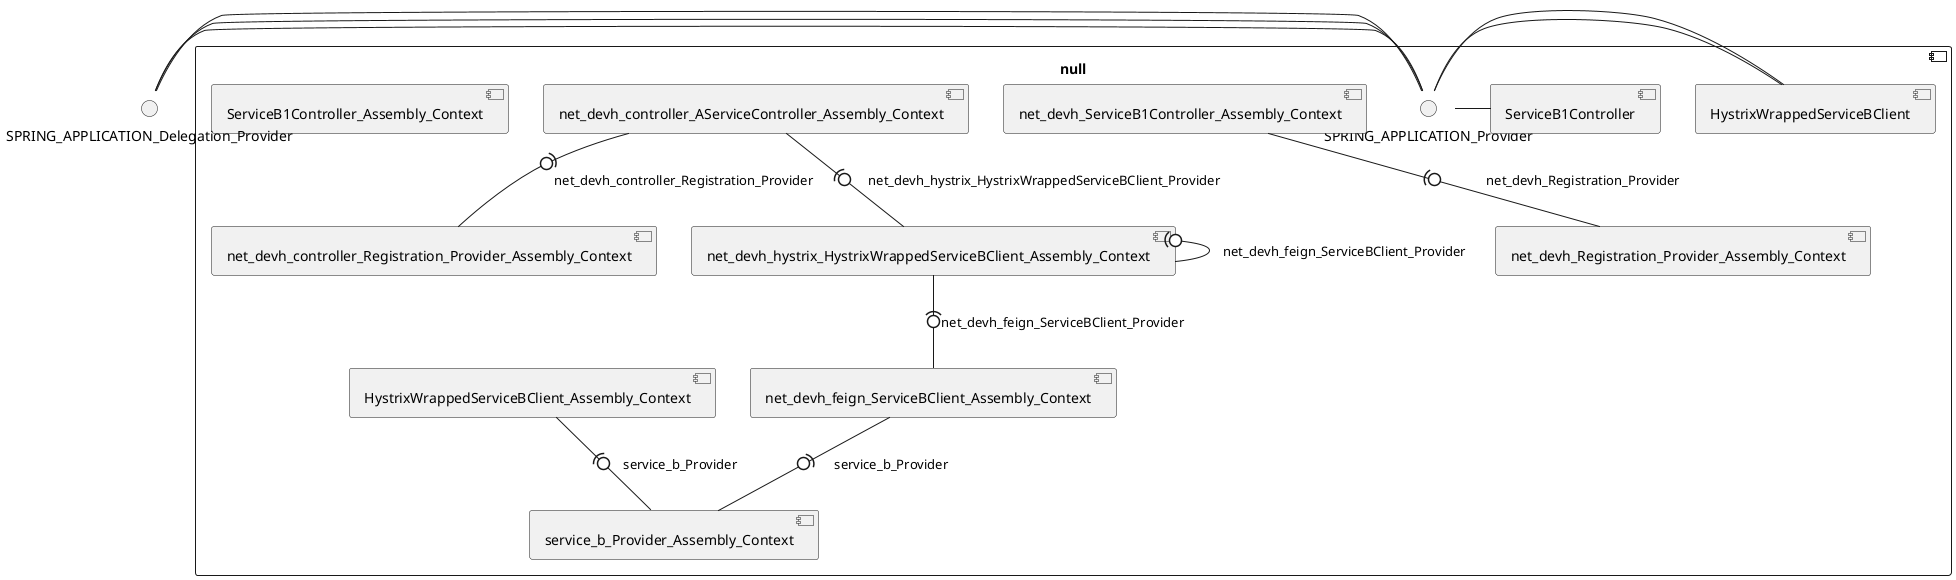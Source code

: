 @startuml
skinparam fixCircleLabelOverlapping true
() SPRING_APPLICATION_Delegation_Provider
component null {
SPRING_APPLICATION_Delegation_Provider - SPRING_APPLICATION_Provider
SPRING_APPLICATION_Provider - [HystrixWrappedServiceBClient]
SPRING_APPLICATION_Delegation_Provider - SPRING_APPLICATION_Provider
SPRING_APPLICATION_Provider - [HystrixWrappedServiceBClient]
SPRING_APPLICATION_Delegation_Provider - SPRING_APPLICATION_Provider
SPRING_APPLICATION_Provider - [ServiceB1Controller]
[net_devh_ServiceB1Controller_Assembly_Context] -(0- [net_devh_Registration_Provider_Assembly_Context] : net_devh_Registration_Provider
[net_devh_controller_AServiceController_Assembly_Context] -(0- [net_devh_controller_Registration_Provider_Assembly_Context] : net_devh_controller_Registration_Provider
[net_devh_hystrix_HystrixWrappedServiceBClient_Assembly_Context] -(0- [net_devh_hystrix_HystrixWrappedServiceBClient_Assembly_Context] : net_devh_feign_ServiceBClient_Provider
[net_devh_hystrix_HystrixWrappedServiceBClient_Assembly_Context] -(0- [net_devh_feign_ServiceBClient_Assembly_Context] : net_devh_feign_ServiceBClient_Provider
[net_devh_controller_AServiceController_Assembly_Context] -(0- [net_devh_hystrix_HystrixWrappedServiceBClient_Assembly_Context] : net_devh_hystrix_HystrixWrappedServiceBClient_Provider
[net_devh_feign_ServiceBClient_Assembly_Context] -(0- [service_b_Provider_Assembly_Context] : service_b_Provider
[HystrixWrappedServiceBClient_Assembly_Context] -(0- [service_b_Provider_Assembly_Context] : service_b_Provider
[HystrixWrappedServiceBClient_Assembly_Context] [[yidongnan-spring-cloud-netflix-example.repository#_xx-4aL8UEe6hCJsZ2oQVsw]]
[ServiceB1Controller_Assembly_Context] [[yidongnan-spring-cloud-netflix-example.repository#_xx-4aL8UEe6hCJsZ2oQVsw]]
[net_devh_Registration_Provider_Assembly_Context] [[yidongnan-spring-cloud-netflix-example.repository#_xx-4aL8UEe6hCJsZ2oQVsw]]
[net_devh_ServiceB1Controller_Assembly_Context] [[yidongnan-spring-cloud-netflix-example.repository#_xx-4aL8UEe6hCJsZ2oQVsw]]
[net_devh_controller_AServiceController_Assembly_Context] [[yidongnan-spring-cloud-netflix-example.repository#_xx-4aL8UEe6hCJsZ2oQVsw]]
[net_devh_controller_Registration_Provider_Assembly_Context] [[yidongnan-spring-cloud-netflix-example.repository#_xx-4aL8UEe6hCJsZ2oQVsw]]
[net_devh_feign_ServiceBClient_Assembly_Context] [[yidongnan-spring-cloud-netflix-example.repository#_xx-4aL8UEe6hCJsZ2oQVsw]]
[net_devh_hystrix_HystrixWrappedServiceBClient_Assembly_Context] [[yidongnan-spring-cloud-netflix-example.repository#_xx-4aL8UEe6hCJsZ2oQVsw]]
[service_b_Provider_Assembly_Context] [[yidongnan-spring-cloud-netflix-example.repository#_xx-4aL8UEe6hCJsZ2oQVsw]]
}

@enduml
